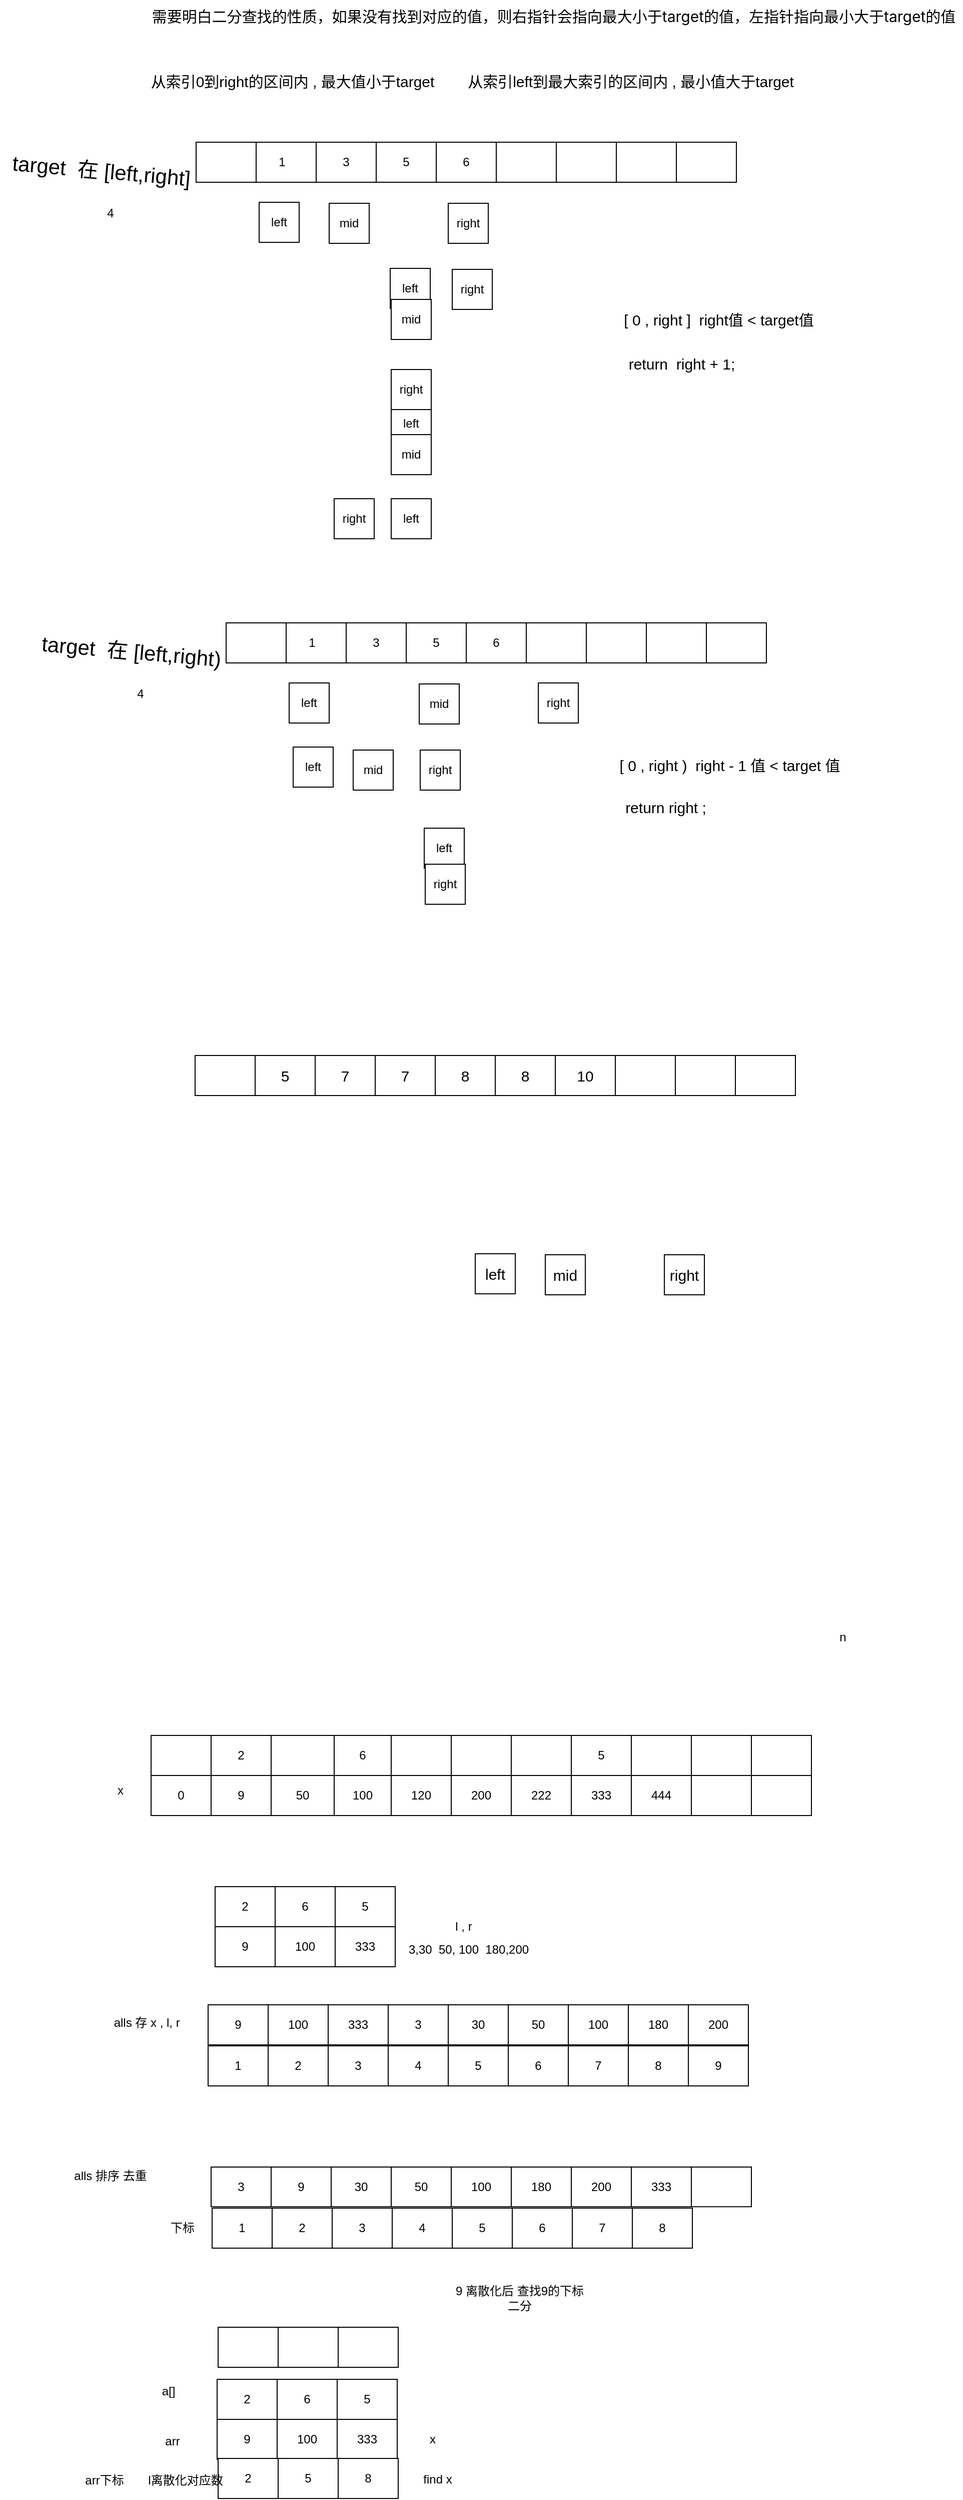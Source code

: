 <mxfile version="20.8.3" type="github">
  <diagram id="E968owxantQdqmP-8iAP" name="第 1 页">
    <mxGraphModel dx="1282" dy="607" grid="0" gridSize="10" guides="0" tooltips="1" connect="1" arrows="0" fold="1" page="0" pageScale="1" pageWidth="827" pageHeight="1169" math="0" shadow="0">
      <root>
        <mxCell id="0" />
        <mxCell id="1" parent="0" />
        <mxCell id="2JEGXIDP38UHMZebyVa8-26" value="" style="shape=table;startSize=0;container=1;collapsible=0;childLayout=tableLayout;" parent="1" vertex="1">
          <mxGeometry x="119" y="342" width="540" height="40" as="geometry" />
        </mxCell>
        <mxCell id="2JEGXIDP38UHMZebyVa8-27" value="" style="shape=tableRow;horizontal=0;startSize=0;swimlaneHead=0;swimlaneBody=0;top=0;left=0;bottom=0;right=0;collapsible=0;dropTarget=0;fillColor=none;points=[[0,0.5],[1,0.5]];portConstraint=eastwest;" parent="2JEGXIDP38UHMZebyVa8-26" vertex="1">
          <mxGeometry width="540" height="40" as="geometry" />
        </mxCell>
        <mxCell id="2JEGXIDP38UHMZebyVa8-28" value="" style="shape=partialRectangle;html=1;whiteSpace=wrap;connectable=0;overflow=hidden;fillColor=none;top=0;left=0;bottom=0;right=0;pointerEvents=1;" parent="2JEGXIDP38UHMZebyVa8-27" vertex="1">
          <mxGeometry width="60" height="40" as="geometry">
            <mxRectangle width="60" height="40" as="alternateBounds" />
          </mxGeometry>
        </mxCell>
        <mxCell id="2JEGXIDP38UHMZebyVa8-29" value="&lt;table&gt;&lt;tbody&gt;&lt;tr&gt;&lt;td&gt;&lt;br&gt;&lt;/td&gt;&lt;td&gt;&lt;br&gt;&lt;/td&gt;&lt;td&gt;&lt;br&gt;&lt;/td&gt;&lt;td&gt;1&lt;/td&gt;&lt;td&gt;&lt;br&gt;&lt;/td&gt;&lt;td&gt;&lt;br&gt;&lt;/td&gt;&lt;td&gt;&lt;br&gt;&lt;/td&gt;&lt;td&gt;&lt;br&gt;&lt;/td&gt;&lt;td&gt;&lt;br&gt;&lt;/td&gt;&lt;/tr&gt;&lt;/tbody&gt;&lt;/table&gt;" style="shape=partialRectangle;html=1;whiteSpace=wrap;connectable=0;overflow=hidden;fillColor=none;top=0;left=0;bottom=0;right=0;pointerEvents=1;" parent="2JEGXIDP38UHMZebyVa8-27" vertex="1">
          <mxGeometry x="60" width="60" height="40" as="geometry">
            <mxRectangle width="60" height="40" as="alternateBounds" />
          </mxGeometry>
        </mxCell>
        <mxCell id="2JEGXIDP38UHMZebyVa8-30" value="3" style="shape=partialRectangle;html=1;whiteSpace=wrap;connectable=0;overflow=hidden;fillColor=none;top=0;left=0;bottom=0;right=0;pointerEvents=1;" parent="2JEGXIDP38UHMZebyVa8-27" vertex="1">
          <mxGeometry x="120" width="60" height="40" as="geometry">
            <mxRectangle width="60" height="40" as="alternateBounds" />
          </mxGeometry>
        </mxCell>
        <mxCell id="2JEGXIDP38UHMZebyVa8-31" value="5" style="shape=partialRectangle;html=1;whiteSpace=wrap;connectable=0;overflow=hidden;fillColor=none;top=0;left=0;bottom=0;right=0;pointerEvents=1;" parent="2JEGXIDP38UHMZebyVa8-27" vertex="1">
          <mxGeometry x="180" width="60" height="40" as="geometry">
            <mxRectangle width="60" height="40" as="alternateBounds" />
          </mxGeometry>
        </mxCell>
        <mxCell id="2JEGXIDP38UHMZebyVa8-32" value="6" style="shape=partialRectangle;html=1;whiteSpace=wrap;connectable=0;overflow=hidden;fillColor=none;top=0;left=0;bottom=0;right=0;pointerEvents=1;" parent="2JEGXIDP38UHMZebyVa8-27" vertex="1">
          <mxGeometry x="240" width="60" height="40" as="geometry">
            <mxRectangle width="60" height="40" as="alternateBounds" />
          </mxGeometry>
        </mxCell>
        <mxCell id="2JEGXIDP38UHMZebyVa8-33" value="" style="shape=partialRectangle;html=1;whiteSpace=wrap;connectable=0;overflow=hidden;fillColor=none;top=0;left=0;bottom=0;right=0;pointerEvents=1;" parent="2JEGXIDP38UHMZebyVa8-27" vertex="1">
          <mxGeometry x="300" width="60" height="40" as="geometry">
            <mxRectangle width="60" height="40" as="alternateBounds" />
          </mxGeometry>
        </mxCell>
        <mxCell id="2JEGXIDP38UHMZebyVa8-34" value="" style="shape=partialRectangle;html=1;whiteSpace=wrap;connectable=0;overflow=hidden;fillColor=none;top=0;left=0;bottom=0;right=0;pointerEvents=1;" parent="2JEGXIDP38UHMZebyVa8-27" vertex="1">
          <mxGeometry x="360" width="60" height="40" as="geometry">
            <mxRectangle width="60" height="40" as="alternateBounds" />
          </mxGeometry>
        </mxCell>
        <mxCell id="2JEGXIDP38UHMZebyVa8-35" value="" style="shape=partialRectangle;html=1;whiteSpace=wrap;connectable=0;overflow=hidden;fillColor=none;top=0;left=0;bottom=0;right=0;pointerEvents=1;" parent="2JEGXIDP38UHMZebyVa8-27" vertex="1">
          <mxGeometry x="420" width="60" height="40" as="geometry">
            <mxRectangle width="60" height="40" as="alternateBounds" />
          </mxGeometry>
        </mxCell>
        <mxCell id="2JEGXIDP38UHMZebyVa8-36" value="" style="shape=partialRectangle;html=1;whiteSpace=wrap;connectable=0;overflow=hidden;fillColor=none;top=0;left=0;bottom=0;right=0;pointerEvents=1;" parent="2JEGXIDP38UHMZebyVa8-27" vertex="1">
          <mxGeometry x="480" width="60" height="40" as="geometry">
            <mxRectangle width="60" height="40" as="alternateBounds" />
          </mxGeometry>
        </mxCell>
        <mxCell id="2JEGXIDP38UHMZebyVa8-53" value="&lt;font style=&quot;vertical-align: inherit;&quot;&gt;&lt;font style=&quot;vertical-align: inherit;&quot;&gt;&lt;font style=&quot;vertical-align: inherit;&quot;&gt;&lt;font style=&quot;vertical-align: inherit;&quot;&gt;left&lt;/font&gt;&lt;/font&gt;&lt;/font&gt;&lt;/font&gt;" style="whiteSpace=wrap;html=1;aspect=fixed;" parent="1" vertex="1">
          <mxGeometry x="182" y="402" width="40" height="40" as="geometry" />
        </mxCell>
        <mxCell id="2JEGXIDP38UHMZebyVa8-54" value="&lt;font style=&quot;vertical-align: inherit;&quot;&gt;&lt;font style=&quot;vertical-align: inherit;&quot;&gt;&lt;font style=&quot;vertical-align: inherit;&quot;&gt;&lt;font style=&quot;vertical-align: inherit;&quot;&gt;right&lt;/font&gt;&lt;/font&gt;&lt;/font&gt;&lt;/font&gt;" style="whiteSpace=wrap;html=1;aspect=fixed;" parent="1" vertex="1">
          <mxGeometry x="371" y="403" width="40" height="40" as="geometry" />
        </mxCell>
        <mxCell id="2JEGXIDP38UHMZebyVa8-55" value="&lt;font style=&quot;vertical-align: inherit;&quot;&gt;&lt;font style=&quot;vertical-align: inherit;&quot;&gt;&lt;font style=&quot;vertical-align: inherit;&quot;&gt;&lt;font style=&quot;vertical-align: inherit;&quot;&gt;mid&lt;/font&gt;&lt;/font&gt;&lt;/font&gt;&lt;/font&gt;" style="whiteSpace=wrap;html=1;aspect=fixed;" parent="1" vertex="1">
          <mxGeometry x="252" y="403" width="40" height="40" as="geometry" />
        </mxCell>
        <mxCell id="2JEGXIDP38UHMZebyVa8-61" value="4" style="text;html=1;align=center;verticalAlign=middle;resizable=0;points=[];autosize=1;strokeColor=none;fillColor=none;fontColor=#000000;" parent="1" vertex="1">
          <mxGeometry x="20" y="400" width="25" height="26" as="geometry" />
        </mxCell>
        <mxCell id="2JEGXIDP38UHMZebyVa8-65" value="&lt;font style=&quot;font-size: 21px;&quot;&gt;target&amp;nbsp; 在 [left,right]&lt;/font&gt;" style="text;html=1;align=center;verticalAlign=middle;resizable=0;points=[];autosize=1;strokeColor=none;fillColor=none;fontColor=#000000;rotation=5;fontSize=21;" parent="1" vertex="1">
          <mxGeometry x="-75" y="351" width="197" height="37" as="geometry" />
        </mxCell>
        <mxCell id="2JEGXIDP38UHMZebyVa8-69" value="&lt;font style=&quot;vertical-align: inherit;&quot;&gt;&lt;font style=&quot;vertical-align: inherit;&quot;&gt;&lt;font style=&quot;vertical-align: inherit;&quot;&gt;&lt;font style=&quot;vertical-align: inherit;&quot;&gt;left&lt;/font&gt;&lt;/font&gt;&lt;/font&gt;&lt;/font&gt;" style="whiteSpace=wrap;html=1;aspect=fixed;" parent="1" vertex="1">
          <mxGeometry x="313" y="468" width="40" height="40" as="geometry" />
        </mxCell>
        <mxCell id="2JEGXIDP38UHMZebyVa8-70" value="&lt;font style=&quot;vertical-align: inherit;&quot;&gt;&lt;font style=&quot;vertical-align: inherit;&quot;&gt;&lt;font style=&quot;vertical-align: inherit;&quot;&gt;&lt;font style=&quot;vertical-align: inherit;&quot;&gt;right&lt;/font&gt;&lt;/font&gt;&lt;/font&gt;&lt;/font&gt;" style="whiteSpace=wrap;html=1;aspect=fixed;" parent="1" vertex="1">
          <mxGeometry x="375" y="469" width="40" height="40" as="geometry" />
        </mxCell>
        <mxCell id="2JEGXIDP38UHMZebyVa8-71" value="&lt;font style=&quot;vertical-align: inherit;&quot;&gt;&lt;font style=&quot;vertical-align: inherit;&quot;&gt;&lt;font style=&quot;vertical-align: inherit;&quot;&gt;&lt;font style=&quot;vertical-align: inherit;&quot;&gt;mid&lt;/font&gt;&lt;/font&gt;&lt;/font&gt;&lt;/font&gt;" style="whiteSpace=wrap;html=1;aspect=fixed;" parent="1" vertex="1">
          <mxGeometry x="314" y="499" width="40" height="40" as="geometry" />
        </mxCell>
        <mxCell id="2JEGXIDP38UHMZebyVa8-73" value="&lt;div style=&quot;box-sizing: border-box; line-height: 20px; color: rgba(var(--grey-7-rgb), 1); font-family: -apple-system, BlinkMacSystemFont, &amp;quot;Segoe UI&amp;quot;, Roboto, &amp;quot;Helvetica Neue&amp;quot;, Arial, &amp;quot;Noto Sans&amp;quot;, sans-serif, &amp;quot;Apple Color Emoji&amp;quot;, &amp;quot;Segoe UI Emoji&amp;quot;, &amp;quot;Segoe UI Symbol&amp;quot;, &amp;quot;Noto Color Emoji&amp;quot;; text-align: start; font-size: 15px;&quot; class=&quot;css-1v8309f-primary-secondary-overlay-overlay&quot;&gt;&lt;p style=&quot;box-sizing: border-box; margin-top: 0px; margin-bottom: 1em; font-size: 15px;&quot;&gt;需要明白二分查找的性质，如果没有找到对应的值，则右指针会指向最大小于target的值，左指针指向最小大于target的值&lt;/p&gt;&lt;/div&gt;&lt;div style=&quot;box-sizing: border-box; display: flex; margin: 5px 0px 0px; color: rgb(38, 38, 38); font-family: -apple-system, BlinkMacSystemFont, &amp;quot;Segoe UI&amp;quot;, Roboto, &amp;quot;Helvetica Neue&amp;quot;, Arial, &amp;quot;Noto Sans&amp;quot;, sans-serif, &amp;quot;Apple Color Emoji&amp;quot;, &amp;quot;Segoe UI Emoji&amp;quot;, &amp;quot;Segoe UI Symbol&amp;quot;, &amp;quot;Noto Color Emoji&amp;quot;; font-size: 15px; text-align: start;&quot; class=&quot;css-1wigilb-Toolbar e19tnut611&quot;&gt;&lt;button style=&quot;touch-action: manipulation; margin: 0px; font-size: 15px; font-family: inherit; line-height: 20px; overflow: visible; appearance: button; border-width: 0px; border-style: initial; border-color: initial; vertical-align: middle; -webkit-box-pack: center; justify-content: center; -webkit-box-align: center; align-items: center; border-radius: 3px; transition: all 0.18s ease-in-out 0s; outline: 0px; cursor: pointer; background-color: transparent; height: 24px; padding: 0px 7px; display: block; user-select: none;&quot; type=&quot;button&quot; class=&quot;e19tnut68 css-1noca98-transparent-xs-Btn-ToolButton e131m59q0&quot;&gt;&lt;br style=&quot;font-size: 15px;&quot;&gt;&lt;br style=&quot;font-size: 15px;&quot;&gt;&lt;/button&gt;&lt;/div&gt;" style="text;html=1;align=center;verticalAlign=middle;resizable=0;points=[];autosize=1;strokeColor=none;fillColor=none;fontColor=#000000;fontSize=15;" parent="1" vertex="1">
          <mxGeometry x="67" y="200" width="817" height="71" as="geometry" />
        </mxCell>
        <mxCell id="2JEGXIDP38UHMZebyVa8-74" value="&lt;font style=&quot;vertical-align: inherit;&quot;&gt;&lt;font style=&quot;vertical-align: inherit;&quot;&gt;&lt;font style=&quot;vertical-align: inherit;&quot;&gt;&lt;font style=&quot;vertical-align: inherit;&quot;&gt;left&lt;/font&gt;&lt;/font&gt;&lt;/font&gt;&lt;/font&gt;" style="whiteSpace=wrap;html=1;aspect=fixed;" parent="1" vertex="1">
          <mxGeometry x="314" y="603" width="40" height="40" as="geometry" />
        </mxCell>
        <mxCell id="2JEGXIDP38UHMZebyVa8-75" value="&lt;font style=&quot;vertical-align: inherit;&quot;&gt;&lt;font style=&quot;vertical-align: inherit;&quot;&gt;&lt;font style=&quot;vertical-align: inherit;&quot;&gt;&lt;font style=&quot;vertical-align: inherit;&quot;&gt;right&lt;/font&gt;&lt;/font&gt;&lt;/font&gt;&lt;/font&gt;" style="whiteSpace=wrap;html=1;aspect=fixed;" parent="1" vertex="1">
          <mxGeometry x="314" y="569" width="40" height="40" as="geometry" />
        </mxCell>
        <mxCell id="2JEGXIDP38UHMZebyVa8-76" value="&lt;font style=&quot;vertical-align: inherit;&quot;&gt;&lt;font style=&quot;vertical-align: inherit;&quot;&gt;&lt;font style=&quot;vertical-align: inherit;&quot;&gt;&lt;font style=&quot;vertical-align: inherit;&quot;&gt;mid&lt;/font&gt;&lt;/font&gt;&lt;/font&gt;&lt;/font&gt;" style="whiteSpace=wrap;html=1;aspect=fixed;" parent="1" vertex="1">
          <mxGeometry x="314" y="634" width="40" height="40" as="geometry" />
        </mxCell>
        <mxCell id="2JEGXIDP38UHMZebyVa8-77" value="&lt;font style=&quot;vertical-align: inherit;&quot;&gt;&lt;font style=&quot;vertical-align: inherit;&quot;&gt;&lt;font style=&quot;vertical-align: inherit;&quot;&gt;&lt;font style=&quot;vertical-align: inherit;&quot;&gt;left&lt;/font&gt;&lt;/font&gt;&lt;/font&gt;&lt;/font&gt;" style="whiteSpace=wrap;html=1;aspect=fixed;" parent="1" vertex="1">
          <mxGeometry x="314" y="698" width="40" height="40" as="geometry" />
        </mxCell>
        <mxCell id="2JEGXIDP38UHMZebyVa8-78" value="&lt;font style=&quot;vertical-align: inherit;&quot;&gt;&lt;font style=&quot;vertical-align: inherit;&quot;&gt;&lt;font style=&quot;vertical-align: inherit;&quot;&gt;&lt;font style=&quot;vertical-align: inherit;&quot;&gt;right&lt;/font&gt;&lt;/font&gt;&lt;/font&gt;&lt;/font&gt;" style="whiteSpace=wrap;html=1;aspect=fixed;" parent="1" vertex="1">
          <mxGeometry x="257" y="698" width="40" height="40" as="geometry" />
        </mxCell>
        <mxCell id="2JEGXIDP38UHMZebyVa8-80" value="" style="shape=table;startSize=0;container=1;collapsible=0;childLayout=tableLayout;" parent="1" vertex="1">
          <mxGeometry x="149" y="822" width="540" height="40" as="geometry" />
        </mxCell>
        <mxCell id="2JEGXIDP38UHMZebyVa8-81" value="" style="shape=tableRow;horizontal=0;startSize=0;swimlaneHead=0;swimlaneBody=0;top=0;left=0;bottom=0;right=0;collapsible=0;dropTarget=0;fillColor=none;points=[[0,0.5],[1,0.5]];portConstraint=eastwest;" parent="2JEGXIDP38UHMZebyVa8-80" vertex="1">
          <mxGeometry width="540" height="40" as="geometry" />
        </mxCell>
        <mxCell id="2JEGXIDP38UHMZebyVa8-82" value="" style="shape=partialRectangle;html=1;whiteSpace=wrap;connectable=0;overflow=hidden;fillColor=none;top=0;left=0;bottom=0;right=0;pointerEvents=1;" parent="2JEGXIDP38UHMZebyVa8-81" vertex="1">
          <mxGeometry width="60" height="40" as="geometry">
            <mxRectangle width="60" height="40" as="alternateBounds" />
          </mxGeometry>
        </mxCell>
        <mxCell id="2JEGXIDP38UHMZebyVa8-83" value="&lt;table&gt;&lt;tbody&gt;&lt;tr&gt;&lt;td&gt;&lt;br&gt;&lt;/td&gt;&lt;td&gt;&lt;br&gt;&lt;/td&gt;&lt;td&gt;&lt;br&gt;&lt;/td&gt;&lt;td&gt;1&lt;/td&gt;&lt;td&gt;&lt;br&gt;&lt;/td&gt;&lt;td&gt;&lt;br&gt;&lt;/td&gt;&lt;td&gt;&lt;br&gt;&lt;/td&gt;&lt;td&gt;&lt;br&gt;&lt;/td&gt;&lt;td&gt;&lt;br&gt;&lt;/td&gt;&lt;/tr&gt;&lt;/tbody&gt;&lt;/table&gt;" style="shape=partialRectangle;html=1;whiteSpace=wrap;connectable=0;overflow=hidden;fillColor=none;top=0;left=0;bottom=0;right=0;pointerEvents=1;" parent="2JEGXIDP38UHMZebyVa8-81" vertex="1">
          <mxGeometry x="60" width="60" height="40" as="geometry">
            <mxRectangle width="60" height="40" as="alternateBounds" />
          </mxGeometry>
        </mxCell>
        <mxCell id="2JEGXIDP38UHMZebyVa8-84" value="3" style="shape=partialRectangle;html=1;whiteSpace=wrap;connectable=0;overflow=hidden;fillColor=none;top=0;left=0;bottom=0;right=0;pointerEvents=1;" parent="2JEGXIDP38UHMZebyVa8-81" vertex="1">
          <mxGeometry x="120" width="60" height="40" as="geometry">
            <mxRectangle width="60" height="40" as="alternateBounds" />
          </mxGeometry>
        </mxCell>
        <mxCell id="2JEGXIDP38UHMZebyVa8-85" value="5" style="shape=partialRectangle;html=1;whiteSpace=wrap;connectable=0;overflow=hidden;fillColor=none;top=0;left=0;bottom=0;right=0;pointerEvents=1;" parent="2JEGXIDP38UHMZebyVa8-81" vertex="1">
          <mxGeometry x="180" width="60" height="40" as="geometry">
            <mxRectangle width="60" height="40" as="alternateBounds" />
          </mxGeometry>
        </mxCell>
        <mxCell id="2JEGXIDP38UHMZebyVa8-86" value="6" style="shape=partialRectangle;html=1;whiteSpace=wrap;connectable=0;overflow=hidden;fillColor=none;top=0;left=0;bottom=0;right=0;pointerEvents=1;" parent="2JEGXIDP38UHMZebyVa8-81" vertex="1">
          <mxGeometry x="240" width="60" height="40" as="geometry">
            <mxRectangle width="60" height="40" as="alternateBounds" />
          </mxGeometry>
        </mxCell>
        <mxCell id="2JEGXIDP38UHMZebyVa8-87" value="" style="shape=partialRectangle;html=1;whiteSpace=wrap;connectable=0;overflow=hidden;fillColor=none;top=0;left=0;bottom=0;right=0;pointerEvents=1;" parent="2JEGXIDP38UHMZebyVa8-81" vertex="1">
          <mxGeometry x="300" width="60" height="40" as="geometry">
            <mxRectangle width="60" height="40" as="alternateBounds" />
          </mxGeometry>
        </mxCell>
        <mxCell id="2JEGXIDP38UHMZebyVa8-88" value="" style="shape=partialRectangle;html=1;whiteSpace=wrap;connectable=0;overflow=hidden;fillColor=none;top=0;left=0;bottom=0;right=0;pointerEvents=1;" parent="2JEGXIDP38UHMZebyVa8-81" vertex="1">
          <mxGeometry x="360" width="60" height="40" as="geometry">
            <mxRectangle width="60" height="40" as="alternateBounds" />
          </mxGeometry>
        </mxCell>
        <mxCell id="2JEGXIDP38UHMZebyVa8-89" value="" style="shape=partialRectangle;html=1;whiteSpace=wrap;connectable=0;overflow=hidden;fillColor=none;top=0;left=0;bottom=0;right=0;pointerEvents=1;" parent="2JEGXIDP38UHMZebyVa8-81" vertex="1">
          <mxGeometry x="420" width="60" height="40" as="geometry">
            <mxRectangle width="60" height="40" as="alternateBounds" />
          </mxGeometry>
        </mxCell>
        <mxCell id="2JEGXIDP38UHMZebyVa8-90" value="" style="shape=partialRectangle;html=1;whiteSpace=wrap;connectable=0;overflow=hidden;fillColor=none;top=0;left=0;bottom=0;right=0;pointerEvents=1;" parent="2JEGXIDP38UHMZebyVa8-81" vertex="1">
          <mxGeometry x="480" width="60" height="40" as="geometry">
            <mxRectangle width="60" height="40" as="alternateBounds" />
          </mxGeometry>
        </mxCell>
        <mxCell id="2JEGXIDP38UHMZebyVa8-91" value="&lt;font style=&quot;vertical-align: inherit;&quot;&gt;&lt;font style=&quot;vertical-align: inherit;&quot;&gt;&lt;font style=&quot;vertical-align: inherit;&quot;&gt;&lt;font style=&quot;vertical-align: inherit;&quot;&gt;left&lt;/font&gt;&lt;/font&gt;&lt;/font&gt;&lt;/font&gt;" style="whiteSpace=wrap;html=1;aspect=fixed;" parent="1" vertex="1">
          <mxGeometry x="212" y="882" width="40" height="40" as="geometry" />
        </mxCell>
        <mxCell id="2JEGXIDP38UHMZebyVa8-92" value="&lt;font style=&quot;vertical-align: inherit;&quot;&gt;&lt;font style=&quot;vertical-align: inherit;&quot;&gt;&lt;font style=&quot;vertical-align: inherit;&quot;&gt;&lt;font style=&quot;vertical-align: inherit;&quot;&gt;right&lt;/font&gt;&lt;/font&gt;&lt;/font&gt;&lt;/font&gt;" style="whiteSpace=wrap;html=1;aspect=fixed;" parent="1" vertex="1">
          <mxGeometry x="461" y="882" width="40" height="40" as="geometry" />
        </mxCell>
        <mxCell id="2JEGXIDP38UHMZebyVa8-93" value="&lt;font style=&quot;vertical-align: inherit;&quot;&gt;&lt;font style=&quot;vertical-align: inherit;&quot;&gt;&lt;font style=&quot;vertical-align: inherit;&quot;&gt;&lt;font style=&quot;vertical-align: inherit;&quot;&gt;mid&lt;/font&gt;&lt;/font&gt;&lt;/font&gt;&lt;/font&gt;" style="whiteSpace=wrap;html=1;aspect=fixed;" parent="1" vertex="1">
          <mxGeometry x="342" y="883" width="40" height="40" as="geometry" />
        </mxCell>
        <mxCell id="2JEGXIDP38UHMZebyVa8-94" value="4" style="text;html=1;align=center;verticalAlign=middle;resizable=0;points=[];autosize=1;strokeColor=none;fillColor=none;fontColor=#000000;" parent="1" vertex="1">
          <mxGeometry x="50" y="880" width="25" height="26" as="geometry" />
        </mxCell>
        <mxCell id="2JEGXIDP38UHMZebyVa8-95" value="&lt;font style=&quot;font-size: 21px;&quot;&gt;target&amp;nbsp; 在 [left,right)&lt;/font&gt;" style="text;html=1;align=center;verticalAlign=middle;resizable=0;points=[];autosize=1;strokeColor=none;fillColor=none;fontColor=#000000;rotation=5;fontSize=21;" parent="1" vertex="1">
          <mxGeometry x="-45" y="831" width="198" height="37" as="geometry" />
        </mxCell>
        <mxCell id="2JEGXIDP38UHMZebyVa8-96" value="&lt;font style=&quot;vertical-align: inherit;&quot;&gt;&lt;font style=&quot;vertical-align: inherit;&quot;&gt;&lt;font style=&quot;vertical-align: inherit;&quot;&gt;&lt;font style=&quot;vertical-align: inherit;&quot;&gt;left&lt;/font&gt;&lt;/font&gt;&lt;/font&gt;&lt;/font&gt;" style="whiteSpace=wrap;html=1;aspect=fixed;" parent="1" vertex="1">
          <mxGeometry x="216" y="946" width="40" height="40" as="geometry" />
        </mxCell>
        <mxCell id="2JEGXIDP38UHMZebyVa8-97" value="&lt;font style=&quot;vertical-align: inherit;&quot;&gt;&lt;font style=&quot;vertical-align: inherit;&quot;&gt;&lt;font style=&quot;vertical-align: inherit;&quot;&gt;&lt;font style=&quot;vertical-align: inherit;&quot;&gt;right&lt;/font&gt;&lt;/font&gt;&lt;/font&gt;&lt;/font&gt;" style="whiteSpace=wrap;html=1;aspect=fixed;" parent="1" vertex="1">
          <mxGeometry x="343" y="949" width="40" height="40" as="geometry" />
        </mxCell>
        <mxCell id="2JEGXIDP38UHMZebyVa8-98" value="&lt;font style=&quot;vertical-align: inherit;&quot;&gt;&lt;font style=&quot;vertical-align: inherit;&quot;&gt;&lt;font style=&quot;vertical-align: inherit;&quot;&gt;&lt;font style=&quot;vertical-align: inherit;&quot;&gt;mid&lt;/font&gt;&lt;/font&gt;&lt;/font&gt;&lt;/font&gt;" style="whiteSpace=wrap;html=1;aspect=fixed;" parent="1" vertex="1">
          <mxGeometry x="276" y="949" width="40" height="40" as="geometry" />
        </mxCell>
        <mxCell id="2JEGXIDP38UHMZebyVa8-99" value="&lt;font style=&quot;vertical-align: inherit;&quot;&gt;&lt;font style=&quot;vertical-align: inherit;&quot;&gt;&lt;font style=&quot;vertical-align: inherit;&quot;&gt;&lt;font style=&quot;vertical-align: inherit;&quot;&gt;left&lt;/font&gt;&lt;/font&gt;&lt;/font&gt;&lt;/font&gt;" style="whiteSpace=wrap;html=1;aspect=fixed;" parent="1" vertex="1">
          <mxGeometry x="347" y="1027" width="40" height="40" as="geometry" />
        </mxCell>
        <mxCell id="2JEGXIDP38UHMZebyVa8-100" value="&lt;font style=&quot;vertical-align: inherit;&quot;&gt;&lt;font style=&quot;vertical-align: inherit;&quot;&gt;&lt;font style=&quot;vertical-align: inherit;&quot;&gt;&lt;font style=&quot;vertical-align: inherit;&quot;&gt;right&lt;/font&gt;&lt;/font&gt;&lt;/font&gt;&lt;/font&gt;" style="whiteSpace=wrap;html=1;aspect=fixed;" parent="1" vertex="1">
          <mxGeometry x="348" y="1063" width="40" height="40" as="geometry" />
        </mxCell>
        <mxCell id="2JEGXIDP38UHMZebyVa8-105" value="从索引0到right的区间内 , 最大值小于target" style="text;html=1;align=center;verticalAlign=middle;resizable=0;points=[];autosize=1;strokeColor=none;fillColor=none;fontSize=15;fontColor=#000000;" parent="1" vertex="1">
          <mxGeometry x="64" y="266" width="301" height="30" as="geometry" />
        </mxCell>
        <mxCell id="2JEGXIDP38UHMZebyVa8-106" value="从索引left到最大索引的区间内 , 最小值大于target" style="text;html=1;align=center;verticalAlign=middle;resizable=0;points=[];autosize=1;strokeColor=none;fillColor=none;fontSize=15;fontColor=#000000;" parent="1" vertex="1">
          <mxGeometry x="381" y="266" width="344" height="30" as="geometry" />
        </mxCell>
        <mxCell id="2JEGXIDP38UHMZebyVa8-107" value="[ 0 , right ]&amp;nbsp; right值 &amp;lt; target值" style="text;html=1;align=center;verticalAlign=middle;resizable=0;points=[];autosize=1;strokeColor=none;fillColor=none;fontSize=15;fontColor=#000000;" parent="1" vertex="1">
          <mxGeometry x="537" y="504" width="208" height="30" as="geometry" />
        </mxCell>
        <mxCell id="2JEGXIDP38UHMZebyVa8-108" value="return&amp;nbsp; right + 1;" style="text;html=1;align=center;verticalAlign=middle;resizable=0;points=[];autosize=1;strokeColor=none;fillColor=none;fontSize=15;fontColor=#000000;" parent="1" vertex="1">
          <mxGeometry x="542" y="548" width="124" height="30" as="geometry" />
        </mxCell>
        <mxCell id="2JEGXIDP38UHMZebyVa8-109" value="[ 0 , right )&amp;nbsp; right - 1 值 &amp;lt; target 值" style="text;html=1;align=center;verticalAlign=middle;resizable=0;points=[];autosize=1;strokeColor=none;fillColor=none;fontSize=15;fontColor=#000000;" parent="1" vertex="1">
          <mxGeometry x="533" y="949" width="238" height="30" as="geometry" />
        </mxCell>
        <mxCell id="2JEGXIDP38UHMZebyVa8-111" value="return right ;" style="text;html=1;align=center;verticalAlign=middle;resizable=0;points=[];autosize=1;strokeColor=none;fillColor=none;fontSize=15;fontColor=#000000;" parent="1" vertex="1">
          <mxGeometry x="538" y="991" width="99" height="30" as="geometry" />
        </mxCell>
        <mxCell id="2JEGXIDP38UHMZebyVa8-130" value="" style="shape=table;startSize=0;container=1;collapsible=0;childLayout=tableLayout;strokeColor=default;fontSize=15;fontColor=#000000;" parent="1" vertex="1">
          <mxGeometry x="118" y="1254" width="600" height="40" as="geometry" />
        </mxCell>
        <mxCell id="2JEGXIDP38UHMZebyVa8-131" value="" style="shape=tableRow;horizontal=0;startSize=0;swimlaneHead=0;swimlaneBody=0;top=0;left=0;bottom=0;right=0;collapsible=0;dropTarget=0;fillColor=none;points=[[0,0.5],[1,0.5]];portConstraint=eastwest;strokeColor=default;fontSize=15;fontColor=#000000;" parent="2JEGXIDP38UHMZebyVa8-130" vertex="1">
          <mxGeometry width="600" height="40" as="geometry" />
        </mxCell>
        <mxCell id="2JEGXIDP38UHMZebyVa8-132" value="" style="shape=partialRectangle;html=1;whiteSpace=wrap;connectable=0;overflow=hidden;fillColor=none;top=0;left=0;bottom=0;right=0;pointerEvents=1;strokeColor=default;fontSize=15;fontColor=#000000;" parent="2JEGXIDP38UHMZebyVa8-131" vertex="1">
          <mxGeometry width="60" height="40" as="geometry">
            <mxRectangle width="60" height="40" as="alternateBounds" />
          </mxGeometry>
        </mxCell>
        <mxCell id="2JEGXIDP38UHMZebyVa8-133" value="5" style="shape=partialRectangle;html=1;whiteSpace=wrap;connectable=0;overflow=hidden;fillColor=none;top=0;left=0;bottom=0;right=0;pointerEvents=1;strokeColor=default;fontSize=15;fontColor=#000000;" parent="2JEGXIDP38UHMZebyVa8-131" vertex="1">
          <mxGeometry x="60" width="60" height="40" as="geometry">
            <mxRectangle width="60" height="40" as="alternateBounds" />
          </mxGeometry>
        </mxCell>
        <mxCell id="2JEGXIDP38UHMZebyVa8-134" value="7" style="shape=partialRectangle;html=1;whiteSpace=wrap;connectable=0;overflow=hidden;fillColor=none;top=0;left=0;bottom=0;right=0;pointerEvents=1;strokeColor=default;fontSize=15;fontColor=#000000;" parent="2JEGXIDP38UHMZebyVa8-131" vertex="1">
          <mxGeometry x="120" width="60" height="40" as="geometry">
            <mxRectangle width="60" height="40" as="alternateBounds" />
          </mxGeometry>
        </mxCell>
        <mxCell id="2JEGXIDP38UHMZebyVa8-135" value="7" style="shape=partialRectangle;html=1;whiteSpace=wrap;connectable=0;overflow=hidden;fillColor=none;top=0;left=0;bottom=0;right=0;pointerEvents=1;strokeColor=default;fontSize=15;fontColor=#000000;" parent="2JEGXIDP38UHMZebyVa8-131" vertex="1">
          <mxGeometry x="180" width="60" height="40" as="geometry">
            <mxRectangle width="60" height="40" as="alternateBounds" />
          </mxGeometry>
        </mxCell>
        <mxCell id="2JEGXIDP38UHMZebyVa8-136" value="8" style="shape=partialRectangle;html=1;whiteSpace=wrap;connectable=0;overflow=hidden;fillColor=none;top=0;left=0;bottom=0;right=0;pointerEvents=1;strokeColor=default;fontSize=15;fontColor=#000000;" parent="2JEGXIDP38UHMZebyVa8-131" vertex="1">
          <mxGeometry x="240" width="60" height="40" as="geometry">
            <mxRectangle width="60" height="40" as="alternateBounds" />
          </mxGeometry>
        </mxCell>
        <mxCell id="2JEGXIDP38UHMZebyVa8-137" value="8" style="shape=partialRectangle;html=1;whiteSpace=wrap;connectable=0;overflow=hidden;fillColor=none;top=0;left=0;bottom=0;right=0;pointerEvents=1;strokeColor=default;fontSize=15;fontColor=#000000;" parent="2JEGXIDP38UHMZebyVa8-131" vertex="1">
          <mxGeometry x="300" width="60" height="40" as="geometry">
            <mxRectangle width="60" height="40" as="alternateBounds" />
          </mxGeometry>
        </mxCell>
        <mxCell id="2JEGXIDP38UHMZebyVa8-138" value="10" style="shape=partialRectangle;html=1;whiteSpace=wrap;connectable=0;overflow=hidden;fillColor=none;top=0;left=0;bottom=0;right=0;pointerEvents=1;strokeColor=default;fontSize=15;fontColor=#000000;" parent="2JEGXIDP38UHMZebyVa8-131" vertex="1">
          <mxGeometry x="360" width="60" height="40" as="geometry">
            <mxRectangle width="60" height="40" as="alternateBounds" />
          </mxGeometry>
        </mxCell>
        <mxCell id="2JEGXIDP38UHMZebyVa8-139" value="" style="shape=partialRectangle;html=1;whiteSpace=wrap;connectable=0;overflow=hidden;fillColor=none;top=0;left=0;bottom=0;right=0;pointerEvents=1;strokeColor=default;fontSize=15;fontColor=#000000;" parent="2JEGXIDP38UHMZebyVa8-131" vertex="1">
          <mxGeometry x="420" width="60" height="40" as="geometry">
            <mxRectangle width="60" height="40" as="alternateBounds" />
          </mxGeometry>
        </mxCell>
        <mxCell id="2JEGXIDP38UHMZebyVa8-140" value="" style="shape=partialRectangle;html=1;whiteSpace=wrap;connectable=0;overflow=hidden;fillColor=none;top=0;left=0;bottom=0;right=0;pointerEvents=1;strokeColor=default;fontSize=15;fontColor=#000000;" parent="2JEGXIDP38UHMZebyVa8-131" vertex="1">
          <mxGeometry x="480" width="60" height="40" as="geometry">
            <mxRectangle width="60" height="40" as="alternateBounds" />
          </mxGeometry>
        </mxCell>
        <mxCell id="2JEGXIDP38UHMZebyVa8-141" value="" style="shape=partialRectangle;html=1;whiteSpace=wrap;connectable=0;overflow=hidden;fillColor=none;top=0;left=0;bottom=0;right=0;pointerEvents=1;strokeColor=default;fontSize=15;fontColor=#000000;" parent="2JEGXIDP38UHMZebyVa8-131" vertex="1">
          <mxGeometry x="540" width="60" height="40" as="geometry">
            <mxRectangle width="60" height="40" as="alternateBounds" />
          </mxGeometry>
        </mxCell>
        <mxCell id="2JEGXIDP38UHMZebyVa8-142" value="&lt;font style=&quot;vertical-align: inherit;&quot;&gt;&lt;font style=&quot;vertical-align: inherit;&quot;&gt;&lt;font style=&quot;vertical-align: inherit;&quot;&gt;&lt;font style=&quot;vertical-align: inherit;&quot;&gt;left&lt;/font&gt;&lt;/font&gt;&lt;/font&gt;&lt;/font&gt;" style="whiteSpace=wrap;html=1;aspect=fixed;strokeColor=default;fontSize=15;fontColor=#000000;" parent="1" vertex="1">
          <mxGeometry x="398" y="1452" width="40" height="40" as="geometry" />
        </mxCell>
        <mxCell id="2JEGXIDP38UHMZebyVa8-143" value="&lt;font style=&quot;vertical-align: inherit;&quot;&gt;&lt;font style=&quot;vertical-align: inherit;&quot;&gt;&lt;font style=&quot;vertical-align: inherit;&quot;&gt;&lt;font style=&quot;vertical-align: inherit;&quot;&gt;right&lt;/font&gt;&lt;/font&gt;&lt;/font&gt;&lt;/font&gt;" style="whiteSpace=wrap;html=1;aspect=fixed;strokeColor=default;fontSize=15;fontColor=#000000;" parent="1" vertex="1">
          <mxGeometry x="587" y="1453" width="40" height="40" as="geometry" />
        </mxCell>
        <mxCell id="2JEGXIDP38UHMZebyVa8-144" value="&lt;font style=&quot;vertical-align: inherit;&quot;&gt;&lt;font style=&quot;vertical-align: inherit;&quot;&gt;&lt;font style=&quot;vertical-align: inherit;&quot;&gt;&lt;font style=&quot;vertical-align: inherit;&quot;&gt;mid&lt;/font&gt;&lt;/font&gt;&lt;/font&gt;&lt;/font&gt;" style="whiteSpace=wrap;html=1;aspect=fixed;strokeColor=default;fontSize=15;fontColor=#000000;" parent="1" vertex="1">
          <mxGeometry x="468" y="1453" width="40" height="40" as="geometry" />
        </mxCell>
        <mxCell id="dinj7nAOQcKnXngwNKRk-1" value="" style="shape=table;startSize=0;container=1;collapsible=0;childLayout=tableLayout;" vertex="1" parent="1">
          <mxGeometry x="74" y="1933" width="660" height="80" as="geometry" />
        </mxCell>
        <mxCell id="dinj7nAOQcKnXngwNKRk-2" value="" style="shape=tableRow;horizontal=0;startSize=0;swimlaneHead=0;swimlaneBody=0;top=0;left=0;bottom=0;right=0;collapsible=0;dropTarget=0;fillColor=none;points=[[0,0.5],[1,0.5]];portConstraint=eastwest;" vertex="1" parent="dinj7nAOQcKnXngwNKRk-1">
          <mxGeometry width="660" height="40" as="geometry" />
        </mxCell>
        <mxCell id="dinj7nAOQcKnXngwNKRk-3" value="" style="shape=partialRectangle;html=1;whiteSpace=wrap;connectable=0;overflow=hidden;fillColor=none;top=0;left=0;bottom=0;right=0;pointerEvents=1;" vertex="1" parent="dinj7nAOQcKnXngwNKRk-2">
          <mxGeometry width="60" height="40" as="geometry">
            <mxRectangle width="60" height="40" as="alternateBounds" />
          </mxGeometry>
        </mxCell>
        <mxCell id="dinj7nAOQcKnXngwNKRk-4" value="2" style="shape=partialRectangle;html=1;whiteSpace=wrap;connectable=0;overflow=hidden;fillColor=none;top=0;left=0;bottom=0;right=0;pointerEvents=1;" vertex="1" parent="dinj7nAOQcKnXngwNKRk-2">
          <mxGeometry x="60" width="60" height="40" as="geometry">
            <mxRectangle width="60" height="40" as="alternateBounds" />
          </mxGeometry>
        </mxCell>
        <mxCell id="dinj7nAOQcKnXngwNKRk-5" value="" style="shape=partialRectangle;html=1;whiteSpace=wrap;connectable=0;overflow=hidden;fillColor=none;top=0;left=0;bottom=0;right=0;pointerEvents=1;" vertex="1" parent="dinj7nAOQcKnXngwNKRk-2">
          <mxGeometry x="120" width="63" height="40" as="geometry">
            <mxRectangle width="63" height="40" as="alternateBounds" />
          </mxGeometry>
        </mxCell>
        <mxCell id="dinj7nAOQcKnXngwNKRk-6" value="6" style="shape=partialRectangle;html=1;whiteSpace=wrap;connectable=0;overflow=hidden;fillColor=none;top=0;left=0;bottom=0;right=0;pointerEvents=1;" vertex="1" parent="dinj7nAOQcKnXngwNKRk-2">
          <mxGeometry x="183" width="57" height="40" as="geometry">
            <mxRectangle width="57" height="40" as="alternateBounds" />
          </mxGeometry>
        </mxCell>
        <mxCell id="dinj7nAOQcKnXngwNKRk-7" value="" style="shape=partialRectangle;html=1;whiteSpace=wrap;connectable=0;overflow=hidden;fillColor=none;top=0;left=0;bottom=0;right=0;pointerEvents=1;" vertex="1" parent="dinj7nAOQcKnXngwNKRk-2">
          <mxGeometry x="240" width="60" height="40" as="geometry">
            <mxRectangle width="60" height="40" as="alternateBounds" />
          </mxGeometry>
        </mxCell>
        <mxCell id="dinj7nAOQcKnXngwNKRk-8" value="" style="shape=partialRectangle;html=1;whiteSpace=wrap;connectable=0;overflow=hidden;fillColor=none;top=0;left=0;bottom=0;right=0;pointerEvents=1;" vertex="1" parent="dinj7nAOQcKnXngwNKRk-2">
          <mxGeometry x="300" width="60" height="40" as="geometry">
            <mxRectangle width="60" height="40" as="alternateBounds" />
          </mxGeometry>
        </mxCell>
        <mxCell id="dinj7nAOQcKnXngwNKRk-9" value="" style="shape=partialRectangle;html=1;whiteSpace=wrap;connectable=0;overflow=hidden;fillColor=none;top=0;left=0;bottom=0;right=0;pointerEvents=1;" vertex="1" parent="dinj7nAOQcKnXngwNKRk-2">
          <mxGeometry x="360" width="60" height="40" as="geometry">
            <mxRectangle width="60" height="40" as="alternateBounds" />
          </mxGeometry>
        </mxCell>
        <mxCell id="dinj7nAOQcKnXngwNKRk-10" value="5" style="shape=partialRectangle;html=1;whiteSpace=wrap;connectable=0;overflow=hidden;fillColor=none;top=0;left=0;bottom=0;right=0;pointerEvents=1;" vertex="1" parent="dinj7nAOQcKnXngwNKRk-2">
          <mxGeometry x="420" width="60" height="40" as="geometry">
            <mxRectangle width="60" height="40" as="alternateBounds" />
          </mxGeometry>
        </mxCell>
        <mxCell id="dinj7nAOQcKnXngwNKRk-11" value="" style="shape=partialRectangle;html=1;whiteSpace=wrap;connectable=0;overflow=hidden;fillColor=none;top=0;left=0;bottom=0;right=0;pointerEvents=1;" vertex="1" parent="dinj7nAOQcKnXngwNKRk-2">
          <mxGeometry x="480" width="60" height="40" as="geometry">
            <mxRectangle width="60" height="40" as="alternateBounds" />
          </mxGeometry>
        </mxCell>
        <mxCell id="dinj7nAOQcKnXngwNKRk-12" value="" style="shape=partialRectangle;html=1;whiteSpace=wrap;connectable=0;overflow=hidden;fillColor=none;top=0;left=0;bottom=0;right=0;pointerEvents=1;" vertex="1" parent="dinj7nAOQcKnXngwNKRk-2">
          <mxGeometry x="540" width="60" height="40" as="geometry">
            <mxRectangle width="60" height="40" as="alternateBounds" />
          </mxGeometry>
        </mxCell>
        <mxCell id="dinj7nAOQcKnXngwNKRk-13" value="" style="shape=partialRectangle;html=1;whiteSpace=wrap;connectable=0;overflow=hidden;fillColor=none;top=0;left=0;bottom=0;right=0;pointerEvents=1;" vertex="1" parent="dinj7nAOQcKnXngwNKRk-2">
          <mxGeometry x="600" width="60" height="40" as="geometry">
            <mxRectangle width="60" height="40" as="alternateBounds" />
          </mxGeometry>
        </mxCell>
        <mxCell id="dinj7nAOQcKnXngwNKRk-14" value="" style="shape=tableRow;horizontal=0;startSize=0;swimlaneHead=0;swimlaneBody=0;top=0;left=0;bottom=0;right=0;collapsible=0;dropTarget=0;fillColor=none;points=[[0,0.5],[1,0.5]];portConstraint=eastwest;" vertex="1" parent="dinj7nAOQcKnXngwNKRk-1">
          <mxGeometry y="40" width="660" height="40" as="geometry" />
        </mxCell>
        <mxCell id="dinj7nAOQcKnXngwNKRk-15" value="0" style="shape=partialRectangle;html=1;whiteSpace=wrap;connectable=0;overflow=hidden;fillColor=none;top=0;left=0;bottom=0;right=0;pointerEvents=1;" vertex="1" parent="dinj7nAOQcKnXngwNKRk-14">
          <mxGeometry width="60" height="40" as="geometry">
            <mxRectangle width="60" height="40" as="alternateBounds" />
          </mxGeometry>
        </mxCell>
        <mxCell id="dinj7nAOQcKnXngwNKRk-16" value="9" style="shape=partialRectangle;html=1;whiteSpace=wrap;connectable=0;overflow=hidden;fillColor=none;top=0;left=0;bottom=0;right=0;pointerEvents=1;" vertex="1" parent="dinj7nAOQcKnXngwNKRk-14">
          <mxGeometry x="60" width="60" height="40" as="geometry">
            <mxRectangle width="60" height="40" as="alternateBounds" />
          </mxGeometry>
        </mxCell>
        <mxCell id="dinj7nAOQcKnXngwNKRk-17" value="50" style="shape=partialRectangle;html=1;whiteSpace=wrap;connectable=0;overflow=hidden;fillColor=none;top=0;left=0;bottom=0;right=0;pointerEvents=1;" vertex="1" parent="dinj7nAOQcKnXngwNKRk-14">
          <mxGeometry x="120" width="63" height="40" as="geometry">
            <mxRectangle width="63" height="40" as="alternateBounds" />
          </mxGeometry>
        </mxCell>
        <mxCell id="dinj7nAOQcKnXngwNKRk-18" value="100" style="shape=partialRectangle;html=1;whiteSpace=wrap;connectable=0;overflow=hidden;fillColor=none;top=0;left=0;bottom=0;right=0;pointerEvents=1;" vertex="1" parent="dinj7nAOQcKnXngwNKRk-14">
          <mxGeometry x="183" width="57" height="40" as="geometry">
            <mxRectangle width="57" height="40" as="alternateBounds" />
          </mxGeometry>
        </mxCell>
        <mxCell id="dinj7nAOQcKnXngwNKRk-19" value="120" style="shape=partialRectangle;html=1;whiteSpace=wrap;connectable=0;overflow=hidden;fillColor=none;top=0;left=0;bottom=0;right=0;pointerEvents=1;" vertex="1" parent="dinj7nAOQcKnXngwNKRk-14">
          <mxGeometry x="240" width="60" height="40" as="geometry">
            <mxRectangle width="60" height="40" as="alternateBounds" />
          </mxGeometry>
        </mxCell>
        <mxCell id="dinj7nAOQcKnXngwNKRk-20" value="200" style="shape=partialRectangle;html=1;whiteSpace=wrap;connectable=0;overflow=hidden;fillColor=none;top=0;left=0;bottom=0;right=0;pointerEvents=1;" vertex="1" parent="dinj7nAOQcKnXngwNKRk-14">
          <mxGeometry x="300" width="60" height="40" as="geometry">
            <mxRectangle width="60" height="40" as="alternateBounds" />
          </mxGeometry>
        </mxCell>
        <mxCell id="dinj7nAOQcKnXngwNKRk-21" value="222" style="shape=partialRectangle;html=1;whiteSpace=wrap;connectable=0;overflow=hidden;fillColor=none;top=0;left=0;bottom=0;right=0;pointerEvents=1;" vertex="1" parent="dinj7nAOQcKnXngwNKRk-14">
          <mxGeometry x="360" width="60" height="40" as="geometry">
            <mxRectangle width="60" height="40" as="alternateBounds" />
          </mxGeometry>
        </mxCell>
        <mxCell id="dinj7nAOQcKnXngwNKRk-22" value="333" style="shape=partialRectangle;html=1;whiteSpace=wrap;connectable=0;overflow=hidden;fillColor=none;top=0;left=0;bottom=0;right=0;pointerEvents=1;" vertex="1" parent="dinj7nAOQcKnXngwNKRk-14">
          <mxGeometry x="420" width="60" height="40" as="geometry">
            <mxRectangle width="60" height="40" as="alternateBounds" />
          </mxGeometry>
        </mxCell>
        <mxCell id="dinj7nAOQcKnXngwNKRk-23" value="444" style="shape=partialRectangle;html=1;whiteSpace=wrap;connectable=0;overflow=hidden;fillColor=none;top=0;left=0;bottom=0;right=0;pointerEvents=1;" vertex="1" parent="dinj7nAOQcKnXngwNKRk-14">
          <mxGeometry x="480" width="60" height="40" as="geometry">
            <mxRectangle width="60" height="40" as="alternateBounds" />
          </mxGeometry>
        </mxCell>
        <mxCell id="dinj7nAOQcKnXngwNKRk-24" value="" style="shape=partialRectangle;html=1;whiteSpace=wrap;connectable=0;overflow=hidden;fillColor=none;top=0;left=0;bottom=0;right=0;pointerEvents=1;" vertex="1" parent="dinj7nAOQcKnXngwNKRk-14">
          <mxGeometry x="540" width="60" height="40" as="geometry">
            <mxRectangle width="60" height="40" as="alternateBounds" />
          </mxGeometry>
        </mxCell>
        <mxCell id="dinj7nAOQcKnXngwNKRk-25" value="" style="shape=partialRectangle;html=1;whiteSpace=wrap;connectable=0;overflow=hidden;fillColor=none;top=0;left=0;bottom=0;right=0;pointerEvents=1;" vertex="1" parent="dinj7nAOQcKnXngwNKRk-14">
          <mxGeometry x="600" width="60" height="40" as="geometry">
            <mxRectangle width="60" height="40" as="alternateBounds" />
          </mxGeometry>
        </mxCell>
        <mxCell id="dinj7nAOQcKnXngwNKRk-26" value="n" style="text;html=1;align=center;verticalAlign=middle;resizable=0;points=[];autosize=1;strokeColor=none;fillColor=none;" vertex="1" parent="1">
          <mxGeometry x="752" y="1822" width="25" height="26" as="geometry" />
        </mxCell>
        <mxCell id="dinj7nAOQcKnXngwNKRk-27" value="x" style="text;html=1;align=center;verticalAlign=middle;resizable=0;points=[];autosize=1;strokeColor=none;fillColor=none;" vertex="1" parent="1">
          <mxGeometry x="31" y="1975" width="24" height="26" as="geometry" />
        </mxCell>
        <mxCell id="dinj7nAOQcKnXngwNKRk-28" value="" style="shape=table;startSize=0;container=1;collapsible=0;childLayout=tableLayout;" vertex="1" parent="1">
          <mxGeometry x="138" y="2084" width="180" height="80" as="geometry" />
        </mxCell>
        <mxCell id="dinj7nAOQcKnXngwNKRk-29" value="" style="shape=tableRow;horizontal=0;startSize=0;swimlaneHead=0;swimlaneBody=0;top=0;left=0;bottom=0;right=0;collapsible=0;dropTarget=0;fillColor=none;points=[[0,0.5],[1,0.5]];portConstraint=eastwest;" vertex="1" parent="dinj7nAOQcKnXngwNKRk-28">
          <mxGeometry width="180" height="40" as="geometry" />
        </mxCell>
        <mxCell id="dinj7nAOQcKnXngwNKRk-30" value="2" style="shape=partialRectangle;html=1;whiteSpace=wrap;connectable=0;overflow=hidden;fillColor=none;top=0;left=0;bottom=0;right=0;pointerEvents=1;" vertex="1" parent="dinj7nAOQcKnXngwNKRk-29">
          <mxGeometry width="60" height="40" as="geometry">
            <mxRectangle width="60" height="40" as="alternateBounds" />
          </mxGeometry>
        </mxCell>
        <mxCell id="dinj7nAOQcKnXngwNKRk-31" value="6" style="shape=partialRectangle;html=1;whiteSpace=wrap;connectable=0;overflow=hidden;fillColor=none;top=0;left=0;bottom=0;right=0;pointerEvents=1;" vertex="1" parent="dinj7nAOQcKnXngwNKRk-29">
          <mxGeometry x="60" width="60" height="40" as="geometry">
            <mxRectangle width="60" height="40" as="alternateBounds" />
          </mxGeometry>
        </mxCell>
        <mxCell id="dinj7nAOQcKnXngwNKRk-32" value="5" style="shape=partialRectangle;html=1;whiteSpace=wrap;connectable=0;overflow=hidden;fillColor=none;top=0;left=0;bottom=0;right=0;pointerEvents=1;" vertex="1" parent="dinj7nAOQcKnXngwNKRk-29">
          <mxGeometry x="120" width="60" height="40" as="geometry">
            <mxRectangle width="60" height="40" as="alternateBounds" />
          </mxGeometry>
        </mxCell>
        <mxCell id="dinj7nAOQcKnXngwNKRk-33" value="" style="shape=tableRow;horizontal=0;startSize=0;swimlaneHead=0;swimlaneBody=0;top=0;left=0;bottom=0;right=0;collapsible=0;dropTarget=0;fillColor=none;points=[[0,0.5],[1,0.5]];portConstraint=eastwest;" vertex="1" parent="dinj7nAOQcKnXngwNKRk-28">
          <mxGeometry y="40" width="180" height="40" as="geometry" />
        </mxCell>
        <mxCell id="dinj7nAOQcKnXngwNKRk-34" value="9" style="shape=partialRectangle;html=1;whiteSpace=wrap;connectable=0;overflow=hidden;fillColor=none;top=0;left=0;bottom=0;right=0;pointerEvents=1;" vertex="1" parent="dinj7nAOQcKnXngwNKRk-33">
          <mxGeometry width="60" height="40" as="geometry">
            <mxRectangle width="60" height="40" as="alternateBounds" />
          </mxGeometry>
        </mxCell>
        <mxCell id="dinj7nAOQcKnXngwNKRk-35" value="100" style="shape=partialRectangle;html=1;whiteSpace=wrap;connectable=0;overflow=hidden;fillColor=none;top=0;left=0;bottom=0;right=0;pointerEvents=1;" vertex="1" parent="dinj7nAOQcKnXngwNKRk-33">
          <mxGeometry x="60" width="60" height="40" as="geometry">
            <mxRectangle width="60" height="40" as="alternateBounds" />
          </mxGeometry>
        </mxCell>
        <mxCell id="dinj7nAOQcKnXngwNKRk-36" value="333" style="shape=partialRectangle;html=1;whiteSpace=wrap;connectable=0;overflow=hidden;fillColor=none;top=0;left=0;bottom=0;right=0;pointerEvents=1;" vertex="1" parent="dinj7nAOQcKnXngwNKRk-33">
          <mxGeometry x="120" width="60" height="40" as="geometry">
            <mxRectangle width="60" height="40" as="alternateBounds" />
          </mxGeometry>
        </mxCell>
        <mxCell id="dinj7nAOQcKnXngwNKRk-37" value="3,30&amp;nbsp; 50, 100&amp;nbsp; 180,200" style="text;html=1;align=center;verticalAlign=middle;resizable=0;points=[];autosize=1;strokeColor=none;fillColor=none;" vertex="1" parent="1">
          <mxGeometry x="322" y="2134" width="138" height="26" as="geometry" />
        </mxCell>
        <mxCell id="dinj7nAOQcKnXngwNKRk-38" value="alls 存 x , l, r&amp;nbsp;" style="text;html=1;align=center;verticalAlign=middle;resizable=0;points=[];autosize=1;strokeColor=none;fillColor=none;" vertex="1" parent="1">
          <mxGeometry x="27" y="2207" width="87" height="26" as="geometry" />
        </mxCell>
        <mxCell id="dinj7nAOQcKnXngwNKRk-39" value="l , r" style="text;html=1;align=center;verticalAlign=middle;resizable=0;points=[];autosize=1;strokeColor=none;fillColor=none;" vertex="1" parent="1">
          <mxGeometry x="368" y="2111" width="35" height="26" as="geometry" />
        </mxCell>
        <mxCell id="dinj7nAOQcKnXngwNKRk-60" value="alls 排序 去重" style="text;html=1;align=center;verticalAlign=middle;resizable=0;points=[];autosize=1;strokeColor=none;fillColor=none;" vertex="1" parent="1">
          <mxGeometry x="-13" y="2360" width="91" height="26" as="geometry" />
        </mxCell>
        <mxCell id="dinj7nAOQcKnXngwNKRk-61" value="下标" style="text;html=1;align=center;verticalAlign=middle;resizable=0;points=[];autosize=1;strokeColor=none;fillColor=none;" vertex="1" parent="1">
          <mxGeometry x="84" y="2412" width="42" height="26" as="geometry" />
        </mxCell>
        <mxCell id="dinj7nAOQcKnXngwNKRk-71" value="" style="shape=table;startSize=0;container=1;collapsible=0;childLayout=tableLayout;" vertex="1" parent="1">
          <mxGeometry x="131" y="2202" width="540" height="40" as="geometry" />
        </mxCell>
        <mxCell id="dinj7nAOQcKnXngwNKRk-72" value="" style="shape=tableRow;horizontal=0;startSize=0;swimlaneHead=0;swimlaneBody=0;top=0;left=0;bottom=0;right=0;collapsible=0;dropTarget=0;fillColor=none;points=[[0,0.5],[1,0.5]];portConstraint=eastwest;" vertex="1" parent="dinj7nAOQcKnXngwNKRk-71">
          <mxGeometry width="540" height="40" as="geometry" />
        </mxCell>
        <mxCell id="dinj7nAOQcKnXngwNKRk-73" value="9" style="shape=partialRectangle;html=1;whiteSpace=wrap;connectable=0;overflow=hidden;fillColor=none;top=0;left=0;bottom=0;right=0;pointerEvents=1;" vertex="1" parent="dinj7nAOQcKnXngwNKRk-72">
          <mxGeometry width="60" height="40" as="geometry">
            <mxRectangle width="60" height="40" as="alternateBounds" />
          </mxGeometry>
        </mxCell>
        <mxCell id="dinj7nAOQcKnXngwNKRk-74" value="100" style="shape=partialRectangle;html=1;whiteSpace=wrap;connectable=0;overflow=hidden;fillColor=none;top=0;left=0;bottom=0;right=0;pointerEvents=1;" vertex="1" parent="dinj7nAOQcKnXngwNKRk-72">
          <mxGeometry x="60" width="60" height="40" as="geometry">
            <mxRectangle width="60" height="40" as="alternateBounds" />
          </mxGeometry>
        </mxCell>
        <mxCell id="dinj7nAOQcKnXngwNKRk-75" value="333" style="shape=partialRectangle;html=1;whiteSpace=wrap;connectable=0;overflow=hidden;fillColor=none;top=0;left=0;bottom=0;right=0;pointerEvents=1;" vertex="1" parent="dinj7nAOQcKnXngwNKRk-72">
          <mxGeometry x="120" width="60" height="40" as="geometry">
            <mxRectangle width="60" height="40" as="alternateBounds" />
          </mxGeometry>
        </mxCell>
        <mxCell id="dinj7nAOQcKnXngwNKRk-76" value="3" style="shape=partialRectangle;html=1;whiteSpace=wrap;connectable=0;overflow=hidden;fillColor=none;top=0;left=0;bottom=0;right=0;pointerEvents=1;" vertex="1" parent="dinj7nAOQcKnXngwNKRk-72">
          <mxGeometry x="180" width="60" height="40" as="geometry">
            <mxRectangle width="60" height="40" as="alternateBounds" />
          </mxGeometry>
        </mxCell>
        <mxCell id="dinj7nAOQcKnXngwNKRk-77" value="30" style="shape=partialRectangle;html=1;whiteSpace=wrap;connectable=0;overflow=hidden;fillColor=none;top=0;left=0;bottom=0;right=0;pointerEvents=1;" vertex="1" parent="dinj7nAOQcKnXngwNKRk-72">
          <mxGeometry x="240" width="60" height="40" as="geometry">
            <mxRectangle width="60" height="40" as="alternateBounds" />
          </mxGeometry>
        </mxCell>
        <mxCell id="dinj7nAOQcKnXngwNKRk-78" value="50" style="shape=partialRectangle;html=1;whiteSpace=wrap;connectable=0;overflow=hidden;fillColor=none;top=0;left=0;bottom=0;right=0;pointerEvents=1;" vertex="1" parent="dinj7nAOQcKnXngwNKRk-72">
          <mxGeometry x="300" width="60" height="40" as="geometry">
            <mxRectangle width="60" height="40" as="alternateBounds" />
          </mxGeometry>
        </mxCell>
        <mxCell id="dinj7nAOQcKnXngwNKRk-79" value="100" style="shape=partialRectangle;html=1;whiteSpace=wrap;connectable=0;overflow=hidden;fillColor=none;top=0;left=0;bottom=0;right=0;pointerEvents=1;" vertex="1" parent="dinj7nAOQcKnXngwNKRk-72">
          <mxGeometry x="360" width="60" height="40" as="geometry">
            <mxRectangle width="60" height="40" as="alternateBounds" />
          </mxGeometry>
        </mxCell>
        <mxCell id="dinj7nAOQcKnXngwNKRk-80" value="180" style="shape=partialRectangle;html=1;whiteSpace=wrap;connectable=0;overflow=hidden;fillColor=none;top=0;left=0;bottom=0;right=0;pointerEvents=1;" vertex="1" parent="dinj7nAOQcKnXngwNKRk-72">
          <mxGeometry x="420" width="60" height="40" as="geometry">
            <mxRectangle width="60" height="40" as="alternateBounds" />
          </mxGeometry>
        </mxCell>
        <mxCell id="dinj7nAOQcKnXngwNKRk-81" value="200" style="shape=partialRectangle;html=1;whiteSpace=wrap;connectable=0;overflow=hidden;fillColor=none;top=0;left=0;bottom=0;right=0;pointerEvents=1;" vertex="1" parent="dinj7nAOQcKnXngwNKRk-72">
          <mxGeometry x="480" width="60" height="40" as="geometry">
            <mxRectangle width="60" height="40" as="alternateBounds" />
          </mxGeometry>
        </mxCell>
        <mxCell id="dinj7nAOQcKnXngwNKRk-82" value="" style="shape=table;startSize=0;container=1;collapsible=0;childLayout=tableLayout;" vertex="1" parent="1">
          <mxGeometry x="134" y="2364" width="540" height="39.571" as="geometry" />
        </mxCell>
        <mxCell id="dinj7nAOQcKnXngwNKRk-83" value="" style="shape=tableRow;horizontal=0;startSize=0;swimlaneHead=0;swimlaneBody=0;top=0;left=0;bottom=0;right=0;collapsible=0;dropTarget=0;fillColor=none;points=[[0,0.5],[1,0.5]];portConstraint=eastwest;" vertex="1" parent="dinj7nAOQcKnXngwNKRk-82">
          <mxGeometry width="540" height="40" as="geometry" />
        </mxCell>
        <mxCell id="dinj7nAOQcKnXngwNKRk-84" value="3" style="shape=partialRectangle;html=1;whiteSpace=wrap;connectable=0;overflow=hidden;fillColor=none;top=0;left=0;bottom=0;right=0;pointerEvents=1;" vertex="1" parent="dinj7nAOQcKnXngwNKRk-83">
          <mxGeometry width="60" height="40" as="geometry">
            <mxRectangle width="60" height="40" as="alternateBounds" />
          </mxGeometry>
        </mxCell>
        <mxCell id="dinj7nAOQcKnXngwNKRk-85" value="9" style="shape=partialRectangle;html=1;whiteSpace=wrap;connectable=0;overflow=hidden;fillColor=none;top=0;left=0;bottom=0;right=0;pointerEvents=1;" vertex="1" parent="dinj7nAOQcKnXngwNKRk-83">
          <mxGeometry x="60" width="60" height="40" as="geometry">
            <mxRectangle width="60" height="40" as="alternateBounds" />
          </mxGeometry>
        </mxCell>
        <mxCell id="dinj7nAOQcKnXngwNKRk-86" value="30" style="shape=partialRectangle;html=1;whiteSpace=wrap;connectable=0;overflow=hidden;fillColor=none;top=0;left=0;bottom=0;right=0;pointerEvents=1;" vertex="1" parent="dinj7nAOQcKnXngwNKRk-83">
          <mxGeometry x="120" width="60" height="40" as="geometry">
            <mxRectangle width="60" height="40" as="alternateBounds" />
          </mxGeometry>
        </mxCell>
        <mxCell id="dinj7nAOQcKnXngwNKRk-87" value="50" style="shape=partialRectangle;html=1;whiteSpace=wrap;connectable=0;overflow=hidden;fillColor=none;top=0;left=0;bottom=0;right=0;pointerEvents=1;" vertex="1" parent="dinj7nAOQcKnXngwNKRk-83">
          <mxGeometry x="180" width="60" height="40" as="geometry">
            <mxRectangle width="60" height="40" as="alternateBounds" />
          </mxGeometry>
        </mxCell>
        <mxCell id="dinj7nAOQcKnXngwNKRk-88" value="100" style="shape=partialRectangle;html=1;whiteSpace=wrap;connectable=0;overflow=hidden;fillColor=none;top=0;left=0;bottom=0;right=0;pointerEvents=1;" vertex="1" parent="dinj7nAOQcKnXngwNKRk-83">
          <mxGeometry x="240" width="60" height="40" as="geometry">
            <mxRectangle width="60" height="40" as="alternateBounds" />
          </mxGeometry>
        </mxCell>
        <mxCell id="dinj7nAOQcKnXngwNKRk-89" value="180" style="shape=partialRectangle;html=1;whiteSpace=wrap;connectable=0;overflow=hidden;fillColor=none;top=0;left=0;bottom=0;right=0;pointerEvents=1;" vertex="1" parent="dinj7nAOQcKnXngwNKRk-83">
          <mxGeometry x="300" width="60" height="40" as="geometry">
            <mxRectangle width="60" height="40" as="alternateBounds" />
          </mxGeometry>
        </mxCell>
        <mxCell id="dinj7nAOQcKnXngwNKRk-90" value="200" style="shape=partialRectangle;html=1;whiteSpace=wrap;connectable=0;overflow=hidden;fillColor=none;top=0;left=0;bottom=0;right=0;pointerEvents=1;" vertex="1" parent="dinj7nAOQcKnXngwNKRk-83">
          <mxGeometry x="360" width="60" height="40" as="geometry">
            <mxRectangle width="60" height="40" as="alternateBounds" />
          </mxGeometry>
        </mxCell>
        <mxCell id="dinj7nAOQcKnXngwNKRk-91" value="333" style="shape=partialRectangle;html=1;whiteSpace=wrap;connectable=0;overflow=hidden;fillColor=none;top=0;left=0;bottom=0;right=0;pointerEvents=1;" vertex="1" parent="dinj7nAOQcKnXngwNKRk-83">
          <mxGeometry x="420" width="60" height="40" as="geometry">
            <mxRectangle width="60" height="40" as="alternateBounds" />
          </mxGeometry>
        </mxCell>
        <mxCell id="dinj7nAOQcKnXngwNKRk-92" value="" style="shape=partialRectangle;html=1;whiteSpace=wrap;connectable=0;overflow=hidden;fillColor=none;top=0;left=0;bottom=0;right=0;pointerEvents=1;" vertex="1" parent="dinj7nAOQcKnXngwNKRk-83">
          <mxGeometry x="480" width="60" height="40" as="geometry">
            <mxRectangle width="60" height="40" as="alternateBounds" />
          </mxGeometry>
        </mxCell>
        <mxCell id="dinj7nAOQcKnXngwNKRk-93" value="" style="shape=table;startSize=0;container=1;collapsible=0;childLayout=tableLayout;" vertex="1" parent="1">
          <mxGeometry x="135" y="2405" width="480" height="40" as="geometry" />
        </mxCell>
        <mxCell id="dinj7nAOQcKnXngwNKRk-94" value="" style="shape=tableRow;horizontal=0;startSize=0;swimlaneHead=0;swimlaneBody=0;top=0;left=0;bottom=0;right=0;collapsible=0;dropTarget=0;fillColor=none;points=[[0,0.5],[1,0.5]];portConstraint=eastwest;" vertex="1" parent="dinj7nAOQcKnXngwNKRk-93">
          <mxGeometry width="480" height="40" as="geometry" />
        </mxCell>
        <mxCell id="dinj7nAOQcKnXngwNKRk-95" value="1" style="shape=partialRectangle;html=1;whiteSpace=wrap;connectable=0;overflow=hidden;fillColor=none;top=0;left=0;bottom=0;right=0;pointerEvents=1;" vertex="1" parent="dinj7nAOQcKnXngwNKRk-94">
          <mxGeometry width="60" height="40" as="geometry">
            <mxRectangle width="60" height="40" as="alternateBounds" />
          </mxGeometry>
        </mxCell>
        <mxCell id="dinj7nAOQcKnXngwNKRk-96" value="2" style="shape=partialRectangle;html=1;whiteSpace=wrap;connectable=0;overflow=hidden;fillColor=none;top=0;left=0;bottom=0;right=0;pointerEvents=1;" vertex="1" parent="dinj7nAOQcKnXngwNKRk-94">
          <mxGeometry x="60" width="60" height="40" as="geometry">
            <mxRectangle width="60" height="40" as="alternateBounds" />
          </mxGeometry>
        </mxCell>
        <mxCell id="dinj7nAOQcKnXngwNKRk-97" value="3" style="shape=partialRectangle;html=1;whiteSpace=wrap;connectable=0;overflow=hidden;fillColor=none;top=0;left=0;bottom=0;right=0;pointerEvents=1;" vertex="1" parent="dinj7nAOQcKnXngwNKRk-94">
          <mxGeometry x="120" width="60" height="40" as="geometry">
            <mxRectangle width="60" height="40" as="alternateBounds" />
          </mxGeometry>
        </mxCell>
        <mxCell id="dinj7nAOQcKnXngwNKRk-98" value="4" style="shape=partialRectangle;html=1;whiteSpace=wrap;connectable=0;overflow=hidden;fillColor=none;top=0;left=0;bottom=0;right=0;pointerEvents=1;" vertex="1" parent="dinj7nAOQcKnXngwNKRk-94">
          <mxGeometry x="180" width="60" height="40" as="geometry">
            <mxRectangle width="60" height="40" as="alternateBounds" />
          </mxGeometry>
        </mxCell>
        <mxCell id="dinj7nAOQcKnXngwNKRk-99" value="5" style="shape=partialRectangle;html=1;whiteSpace=wrap;connectable=0;overflow=hidden;fillColor=none;top=0;left=0;bottom=0;right=0;pointerEvents=1;" vertex="1" parent="dinj7nAOQcKnXngwNKRk-94">
          <mxGeometry x="240" width="60" height="40" as="geometry">
            <mxRectangle width="60" height="40" as="alternateBounds" />
          </mxGeometry>
        </mxCell>
        <mxCell id="dinj7nAOQcKnXngwNKRk-100" value="6" style="shape=partialRectangle;html=1;whiteSpace=wrap;connectable=0;overflow=hidden;fillColor=none;top=0;left=0;bottom=0;right=0;pointerEvents=1;" vertex="1" parent="dinj7nAOQcKnXngwNKRk-94">
          <mxGeometry x="300" width="60" height="40" as="geometry">
            <mxRectangle width="60" height="40" as="alternateBounds" />
          </mxGeometry>
        </mxCell>
        <mxCell id="dinj7nAOQcKnXngwNKRk-101" value="7" style="shape=partialRectangle;html=1;whiteSpace=wrap;connectable=0;overflow=hidden;fillColor=none;top=0;left=0;bottom=0;right=0;pointerEvents=1;" vertex="1" parent="dinj7nAOQcKnXngwNKRk-94">
          <mxGeometry x="360" width="60" height="40" as="geometry">
            <mxRectangle width="60" height="40" as="alternateBounds" />
          </mxGeometry>
        </mxCell>
        <mxCell id="dinj7nAOQcKnXngwNKRk-102" value="8" style="shape=partialRectangle;html=1;whiteSpace=wrap;connectable=0;overflow=hidden;fillColor=none;top=0;left=0;bottom=0;right=0;pointerEvents=1;" vertex="1" parent="dinj7nAOQcKnXngwNKRk-94">
          <mxGeometry x="420" width="60" height="40" as="geometry">
            <mxRectangle width="60" height="40" as="alternateBounds" />
          </mxGeometry>
        </mxCell>
        <mxCell id="dinj7nAOQcKnXngwNKRk-103" value="" style="shape=table;startSize=0;container=1;collapsible=0;childLayout=tableLayout;" vertex="1" parent="1">
          <mxGeometry x="131" y="2243" width="540" height="40" as="geometry" />
        </mxCell>
        <mxCell id="dinj7nAOQcKnXngwNKRk-104" value="" style="shape=tableRow;horizontal=0;startSize=0;swimlaneHead=0;swimlaneBody=0;top=0;left=0;bottom=0;right=0;collapsible=0;dropTarget=0;fillColor=none;points=[[0,0.5],[1,0.5]];portConstraint=eastwest;" vertex="1" parent="dinj7nAOQcKnXngwNKRk-103">
          <mxGeometry width="540" height="40" as="geometry" />
        </mxCell>
        <mxCell id="dinj7nAOQcKnXngwNKRk-105" value="1" style="shape=partialRectangle;html=1;whiteSpace=wrap;connectable=0;overflow=hidden;fillColor=none;top=0;left=0;bottom=0;right=0;pointerEvents=1;" vertex="1" parent="dinj7nAOQcKnXngwNKRk-104">
          <mxGeometry width="60" height="40" as="geometry">
            <mxRectangle width="60" height="40" as="alternateBounds" />
          </mxGeometry>
        </mxCell>
        <mxCell id="dinj7nAOQcKnXngwNKRk-106" value="2" style="shape=partialRectangle;html=1;whiteSpace=wrap;connectable=0;overflow=hidden;fillColor=none;top=0;left=0;bottom=0;right=0;pointerEvents=1;" vertex="1" parent="dinj7nAOQcKnXngwNKRk-104">
          <mxGeometry x="60" width="60" height="40" as="geometry">
            <mxRectangle width="60" height="40" as="alternateBounds" />
          </mxGeometry>
        </mxCell>
        <mxCell id="dinj7nAOQcKnXngwNKRk-107" value="3" style="shape=partialRectangle;html=1;whiteSpace=wrap;connectable=0;overflow=hidden;fillColor=none;top=0;left=0;bottom=0;right=0;pointerEvents=1;" vertex="1" parent="dinj7nAOQcKnXngwNKRk-104">
          <mxGeometry x="120" width="60" height="40" as="geometry">
            <mxRectangle width="60" height="40" as="alternateBounds" />
          </mxGeometry>
        </mxCell>
        <mxCell id="dinj7nAOQcKnXngwNKRk-108" value="4" style="shape=partialRectangle;html=1;whiteSpace=wrap;connectable=0;overflow=hidden;fillColor=none;top=0;left=0;bottom=0;right=0;pointerEvents=1;" vertex="1" parent="dinj7nAOQcKnXngwNKRk-104">
          <mxGeometry x="180" width="60" height="40" as="geometry">
            <mxRectangle width="60" height="40" as="alternateBounds" />
          </mxGeometry>
        </mxCell>
        <mxCell id="dinj7nAOQcKnXngwNKRk-109" value="5" style="shape=partialRectangle;html=1;whiteSpace=wrap;connectable=0;overflow=hidden;fillColor=none;top=0;left=0;bottom=0;right=0;pointerEvents=1;" vertex="1" parent="dinj7nAOQcKnXngwNKRk-104">
          <mxGeometry x="240" width="60" height="40" as="geometry">
            <mxRectangle width="60" height="40" as="alternateBounds" />
          </mxGeometry>
        </mxCell>
        <mxCell id="dinj7nAOQcKnXngwNKRk-110" value="6" style="shape=partialRectangle;html=1;whiteSpace=wrap;connectable=0;overflow=hidden;fillColor=none;top=0;left=0;bottom=0;right=0;pointerEvents=1;" vertex="1" parent="dinj7nAOQcKnXngwNKRk-104">
          <mxGeometry x="300" width="60" height="40" as="geometry">
            <mxRectangle width="60" height="40" as="alternateBounds" />
          </mxGeometry>
        </mxCell>
        <mxCell id="dinj7nAOQcKnXngwNKRk-111" value="7" style="shape=partialRectangle;html=1;whiteSpace=wrap;connectable=0;overflow=hidden;fillColor=none;top=0;left=0;bottom=0;right=0;pointerEvents=1;" vertex="1" parent="dinj7nAOQcKnXngwNKRk-104">
          <mxGeometry x="360" width="60" height="40" as="geometry">
            <mxRectangle width="60" height="40" as="alternateBounds" />
          </mxGeometry>
        </mxCell>
        <mxCell id="dinj7nAOQcKnXngwNKRk-112" value="8" style="shape=partialRectangle;html=1;whiteSpace=wrap;connectable=0;overflow=hidden;fillColor=none;top=0;left=0;bottom=0;right=0;pointerEvents=1;" vertex="1" parent="dinj7nAOQcKnXngwNKRk-104">
          <mxGeometry x="420" width="60" height="40" as="geometry">
            <mxRectangle width="60" height="40" as="alternateBounds" />
          </mxGeometry>
        </mxCell>
        <mxCell id="dinj7nAOQcKnXngwNKRk-113" value="9" style="shape=partialRectangle;html=1;whiteSpace=wrap;connectable=0;overflow=hidden;fillColor=none;top=0;left=0;bottom=0;right=0;pointerEvents=1;" vertex="1" parent="dinj7nAOQcKnXngwNKRk-104">
          <mxGeometry x="480" width="60" height="40" as="geometry">
            <mxRectangle width="60" height="40" as="alternateBounds" />
          </mxGeometry>
        </mxCell>
        <mxCell id="dinj7nAOQcKnXngwNKRk-123" value="" style="shape=table;startSize=0;container=1;collapsible=0;childLayout=tableLayout;" vertex="1" parent="1">
          <mxGeometry x="140" y="2576" width="180" height="80" as="geometry" />
        </mxCell>
        <mxCell id="dinj7nAOQcKnXngwNKRk-124" value="" style="shape=tableRow;horizontal=0;startSize=0;swimlaneHead=0;swimlaneBody=0;top=0;left=0;bottom=0;right=0;collapsible=0;dropTarget=0;fillColor=none;points=[[0,0.5],[1,0.5]];portConstraint=eastwest;" vertex="1" parent="dinj7nAOQcKnXngwNKRk-123">
          <mxGeometry width="180" height="40" as="geometry" />
        </mxCell>
        <mxCell id="dinj7nAOQcKnXngwNKRk-125" value="2" style="shape=partialRectangle;html=1;whiteSpace=wrap;connectable=0;overflow=hidden;fillColor=none;top=0;left=0;bottom=0;right=0;pointerEvents=1;" vertex="1" parent="dinj7nAOQcKnXngwNKRk-124">
          <mxGeometry width="60" height="40" as="geometry">
            <mxRectangle width="60" height="40" as="alternateBounds" />
          </mxGeometry>
        </mxCell>
        <mxCell id="dinj7nAOQcKnXngwNKRk-126" value="6" style="shape=partialRectangle;html=1;whiteSpace=wrap;connectable=0;overflow=hidden;fillColor=none;top=0;left=0;bottom=0;right=0;pointerEvents=1;" vertex="1" parent="dinj7nAOQcKnXngwNKRk-124">
          <mxGeometry x="60" width="60" height="40" as="geometry">
            <mxRectangle width="60" height="40" as="alternateBounds" />
          </mxGeometry>
        </mxCell>
        <mxCell id="dinj7nAOQcKnXngwNKRk-127" value="5" style="shape=partialRectangle;html=1;whiteSpace=wrap;connectable=0;overflow=hidden;fillColor=none;top=0;left=0;bottom=0;right=0;pointerEvents=1;" vertex="1" parent="dinj7nAOQcKnXngwNKRk-124">
          <mxGeometry x="120" width="60" height="40" as="geometry">
            <mxRectangle width="60" height="40" as="alternateBounds" />
          </mxGeometry>
        </mxCell>
        <mxCell id="dinj7nAOQcKnXngwNKRk-128" value="" style="shape=tableRow;horizontal=0;startSize=0;swimlaneHead=0;swimlaneBody=0;top=0;left=0;bottom=0;right=0;collapsible=0;dropTarget=0;fillColor=none;points=[[0,0.5],[1,0.5]];portConstraint=eastwest;" vertex="1" parent="dinj7nAOQcKnXngwNKRk-123">
          <mxGeometry y="40" width="180" height="40" as="geometry" />
        </mxCell>
        <mxCell id="dinj7nAOQcKnXngwNKRk-129" value="9" style="shape=partialRectangle;html=1;whiteSpace=wrap;connectable=0;overflow=hidden;fillColor=none;top=0;left=0;bottom=0;right=0;pointerEvents=1;" vertex="1" parent="dinj7nAOQcKnXngwNKRk-128">
          <mxGeometry width="60" height="40" as="geometry">
            <mxRectangle width="60" height="40" as="alternateBounds" />
          </mxGeometry>
        </mxCell>
        <mxCell id="dinj7nAOQcKnXngwNKRk-130" value="100" style="shape=partialRectangle;html=1;whiteSpace=wrap;connectable=0;overflow=hidden;fillColor=none;top=0;left=0;bottom=0;right=0;pointerEvents=1;" vertex="1" parent="dinj7nAOQcKnXngwNKRk-128">
          <mxGeometry x="60" width="60" height="40" as="geometry">
            <mxRectangle width="60" height="40" as="alternateBounds" />
          </mxGeometry>
        </mxCell>
        <mxCell id="dinj7nAOQcKnXngwNKRk-131" value="333" style="shape=partialRectangle;html=1;whiteSpace=wrap;connectable=0;overflow=hidden;fillColor=none;top=0;left=0;bottom=0;right=0;pointerEvents=1;" vertex="1" parent="dinj7nAOQcKnXngwNKRk-128">
          <mxGeometry x="120" width="60" height="40" as="geometry">
            <mxRectangle width="60" height="40" as="alternateBounds" />
          </mxGeometry>
        </mxCell>
        <mxCell id="dinj7nAOQcKnXngwNKRk-132" value="" style="shape=table;startSize=0;container=1;collapsible=0;childLayout=tableLayout;" vertex="1" parent="1">
          <mxGeometry x="141" y="2655" width="180" height="40" as="geometry" />
        </mxCell>
        <mxCell id="dinj7nAOQcKnXngwNKRk-133" value="" style="shape=tableRow;horizontal=0;startSize=0;swimlaneHead=0;swimlaneBody=0;top=0;left=0;bottom=0;right=0;collapsible=0;dropTarget=0;fillColor=none;points=[[0,0.5],[1,0.5]];portConstraint=eastwest;" vertex="1" parent="dinj7nAOQcKnXngwNKRk-132">
          <mxGeometry width="180" height="40" as="geometry" />
        </mxCell>
        <mxCell id="dinj7nAOQcKnXngwNKRk-134" value="2" style="shape=partialRectangle;html=1;whiteSpace=wrap;connectable=0;overflow=hidden;fillColor=none;top=0;left=0;bottom=0;right=0;pointerEvents=1;" vertex="1" parent="dinj7nAOQcKnXngwNKRk-133">
          <mxGeometry width="60" height="40" as="geometry">
            <mxRectangle width="60" height="40" as="alternateBounds" />
          </mxGeometry>
        </mxCell>
        <mxCell id="dinj7nAOQcKnXngwNKRk-135" value="5" style="shape=partialRectangle;html=1;whiteSpace=wrap;connectable=0;overflow=hidden;fillColor=none;top=0;left=0;bottom=0;right=0;pointerEvents=1;" vertex="1" parent="dinj7nAOQcKnXngwNKRk-133">
          <mxGeometry x="60" width="60" height="40" as="geometry">
            <mxRectangle width="60" height="40" as="alternateBounds" />
          </mxGeometry>
        </mxCell>
        <mxCell id="dinj7nAOQcKnXngwNKRk-136" value="8" style="shape=partialRectangle;html=1;whiteSpace=wrap;connectable=0;overflow=hidden;fillColor=none;top=0;left=0;bottom=0;right=0;pointerEvents=1;" vertex="1" parent="dinj7nAOQcKnXngwNKRk-133">
          <mxGeometry x="120" width="60" height="40" as="geometry">
            <mxRectangle width="60" height="40" as="alternateBounds" />
          </mxGeometry>
        </mxCell>
        <mxCell id="dinj7nAOQcKnXngwNKRk-137" value="9 离散化后 查找9的下标&lt;br&gt;二分&lt;br&gt;" style="text;html=1;align=center;verticalAlign=middle;resizable=0;points=[];autosize=1;strokeColor=none;fillColor=none;" vertex="1" parent="1">
          <mxGeometry x="369" y="2474" width="146" height="41" as="geometry" />
        </mxCell>
        <mxCell id="dinj7nAOQcKnXngwNKRk-138" value="l离散化对应数" style="text;html=1;align=center;verticalAlign=middle;resizable=0;points=[];autosize=1;strokeColor=none;fillColor=none;" vertex="1" parent="1">
          <mxGeometry x="61" y="2664" width="93" height="26" as="geometry" />
        </mxCell>
        <mxCell id="dinj7nAOQcKnXngwNKRk-139" value="arr下标" style="text;html=1;align=center;verticalAlign=middle;resizable=0;points=[];autosize=1;strokeColor=none;fillColor=none;" vertex="1" parent="1">
          <mxGeometry x="-2" y="2664" width="57" height="26" as="geometry" />
        </mxCell>
        <mxCell id="dinj7nAOQcKnXngwNKRk-140" value="arr" style="text;html=1;align=center;verticalAlign=middle;resizable=0;points=[];autosize=1;strokeColor=none;fillColor=none;" vertex="1" parent="1">
          <mxGeometry x="78" y="2625" width="33" height="26" as="geometry" />
        </mxCell>
        <mxCell id="dinj7nAOQcKnXngwNKRk-142" value="a[]" style="text;html=1;align=center;verticalAlign=middle;resizable=0;points=[];autosize=1;strokeColor=none;fillColor=none;" vertex="1" parent="1">
          <mxGeometry x="75" y="2575" width="31" height="26" as="geometry" />
        </mxCell>
        <mxCell id="dinj7nAOQcKnXngwNKRk-143" value="" style="shape=table;startSize=0;container=1;collapsible=0;childLayout=tableLayout;" vertex="1" parent="1">
          <mxGeometry x="141" y="2524" width="180" height="40" as="geometry" />
        </mxCell>
        <mxCell id="dinj7nAOQcKnXngwNKRk-144" value="" style="shape=tableRow;horizontal=0;startSize=0;swimlaneHead=0;swimlaneBody=0;top=0;left=0;bottom=0;right=0;collapsible=0;dropTarget=0;fillColor=none;points=[[0,0.5],[1,0.5]];portConstraint=eastwest;" vertex="1" parent="dinj7nAOQcKnXngwNKRk-143">
          <mxGeometry width="180" height="40" as="geometry" />
        </mxCell>
        <mxCell id="dinj7nAOQcKnXngwNKRk-145" value="" style="shape=partialRectangle;html=1;whiteSpace=wrap;connectable=0;overflow=hidden;fillColor=none;top=0;left=0;bottom=0;right=0;pointerEvents=1;" vertex="1" parent="dinj7nAOQcKnXngwNKRk-144">
          <mxGeometry width="60" height="40" as="geometry">
            <mxRectangle width="60" height="40" as="alternateBounds" />
          </mxGeometry>
        </mxCell>
        <mxCell id="dinj7nAOQcKnXngwNKRk-146" value="" style="shape=partialRectangle;html=1;whiteSpace=wrap;connectable=0;overflow=hidden;fillColor=none;top=0;left=0;bottom=0;right=0;pointerEvents=1;" vertex="1" parent="dinj7nAOQcKnXngwNKRk-144">
          <mxGeometry x="60" width="60" height="40" as="geometry">
            <mxRectangle width="60" height="40" as="alternateBounds" />
          </mxGeometry>
        </mxCell>
        <mxCell id="dinj7nAOQcKnXngwNKRk-147" value="" style="shape=partialRectangle;html=1;whiteSpace=wrap;connectable=0;overflow=hidden;fillColor=none;top=0;left=0;bottom=0;right=0;pointerEvents=1;" vertex="1" parent="dinj7nAOQcKnXngwNKRk-144">
          <mxGeometry x="120" width="60" height="40" as="geometry">
            <mxRectangle width="60" height="40" as="alternateBounds" />
          </mxGeometry>
        </mxCell>
        <mxCell id="dinj7nAOQcKnXngwNKRk-148" value="x" style="text;html=1;align=center;verticalAlign=middle;resizable=0;points=[];autosize=1;strokeColor=none;fillColor=none;" vertex="1" parent="1">
          <mxGeometry x="343" y="2623" width="24" height="26" as="geometry" />
        </mxCell>
        <mxCell id="dinj7nAOQcKnXngwNKRk-149" value="find x" style="text;html=1;align=center;verticalAlign=middle;resizable=0;points=[];autosize=1;strokeColor=none;fillColor=none;" vertex="1" parent="1">
          <mxGeometry x="336" y="2663" width="47" height="26" as="geometry" />
        </mxCell>
      </root>
    </mxGraphModel>
  </diagram>
</mxfile>
